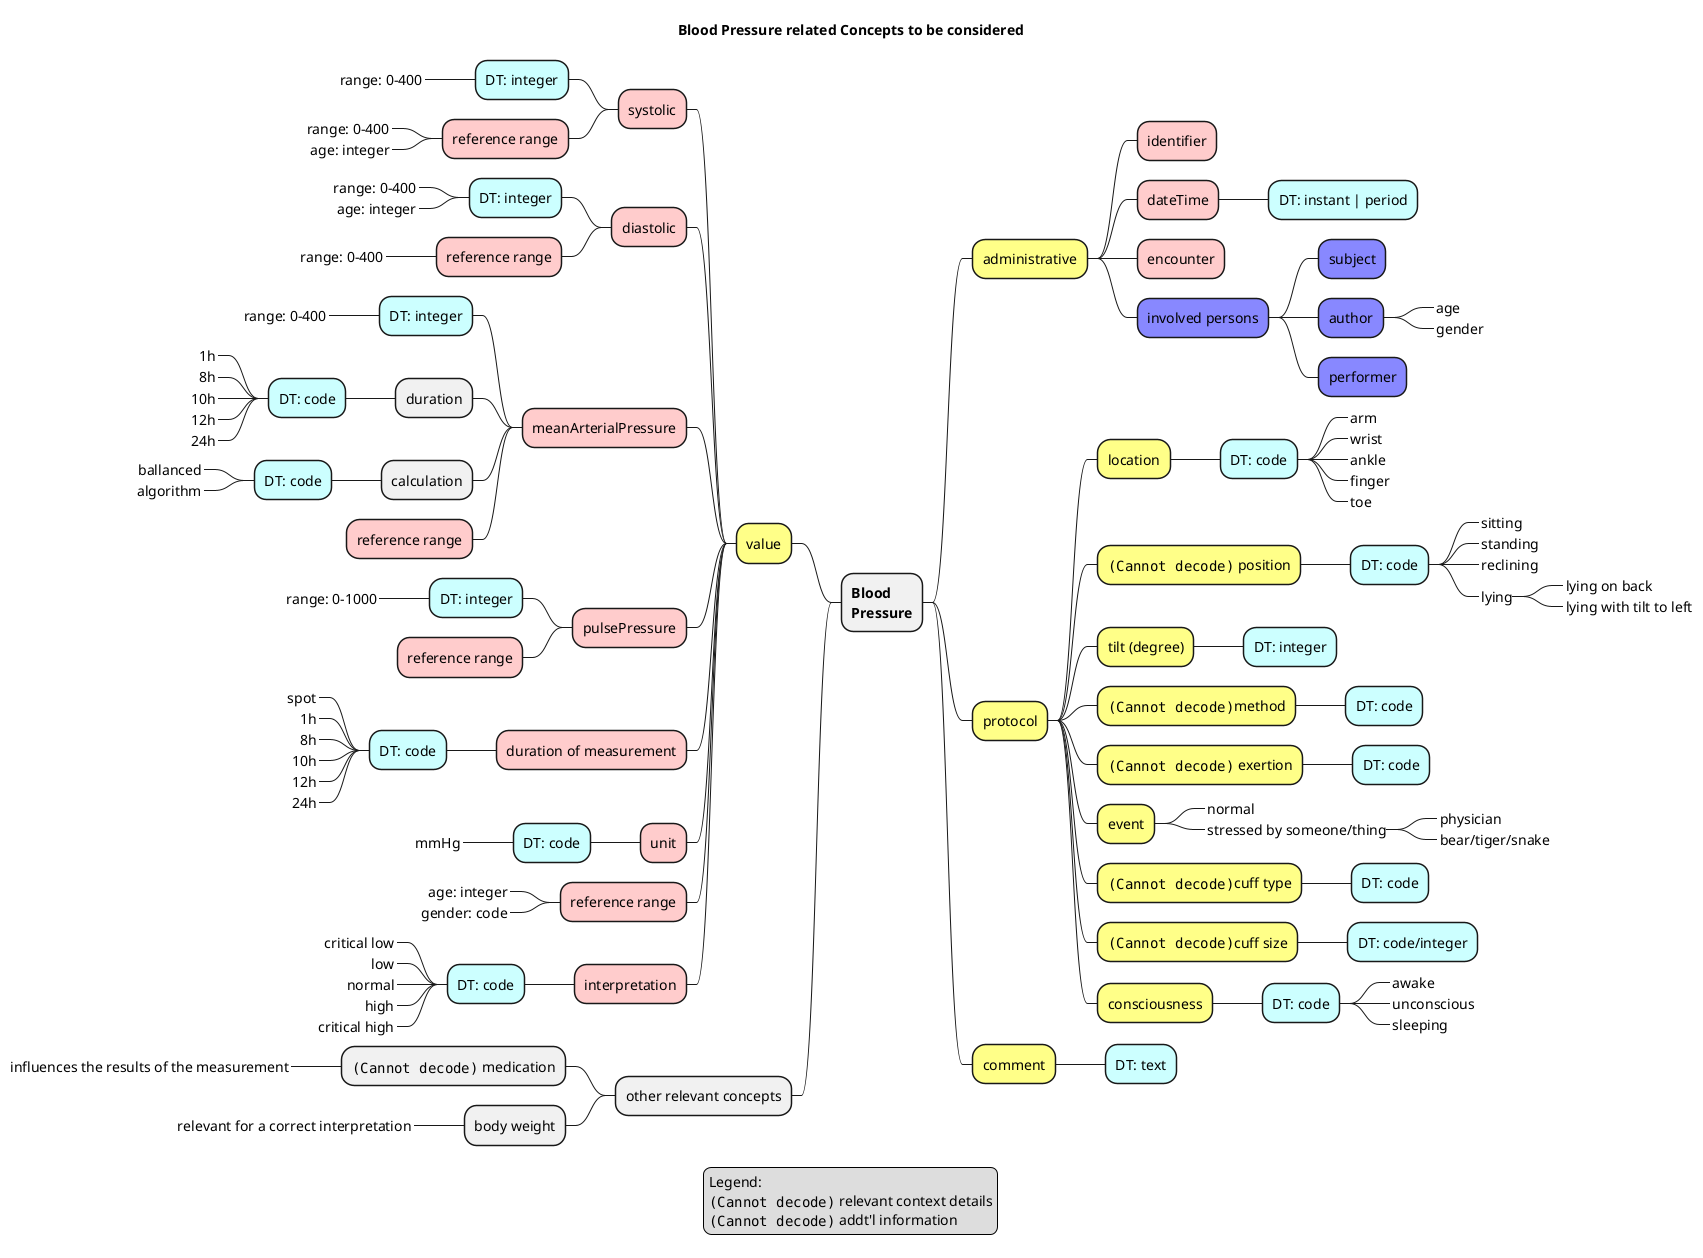 @startmindmap

skinparam svgDimensionStyle false

title Blood Pressure related Concepts to be considered

legend
Legend:
<img icon_modifier_extension_complex.png> relevant context details
<img icon_page_n_i.gif> addt'l information
end legend

+ **Blood** \n**Pressure**
--[#ff8] value
---[#fcc] systolic
----[#cff] DT: integer
-----_ range: 0-400
----[#fcc] reference range
-----_ range: 0-400
-----_ age: integer
---[#fcc] diastolic
----[#cff] DT: integer
-----_ range: 0-400
-----_ age: integer
----[#fcc] reference range
-----_ range: 0-400
---[#fcc] meanArterialPressure
----[#cff] DT: integer
-----_ range: 0-400
---- duration
-----[#cff] DT: code
------_ 1h
------_ 8h
------_ 10h
------_ 12h
------_ 24h
---- calculation
-----[#cff] DT: code
------_ ballanced
------_ algorithm
----[#fcc] reference range
---[#fcc] pulsePressure
----[#cff] DT: integer
-----_ range: 0-1000
----[#fcc] reference range
---[#fcc] duration of measurement
----[#cff] DT: code
-----_ spot
-----_ 1h
-----_ 8h
-----_ 10h
-----_ 12h
-----_ 24h
---[#fcc] unit
----[#cff] DT: code
-----_ mmHg
---[#fcc] reference range
----_ age: integer
----_ gender: code
---[#fcc] interpretation
----[#cff] DT: code
-----_ critical low
-----_ low
-----_ normal
-----_ high
-----_ critical high

-- other relevant concepts
--- <img icon_modifier_extension_complex.png> medication
----_ influences the results of the measurement
--- body weight
----_ relevant for a correct interpretation

++[#ff8] administrative
+++[#fcc] identifier
+++[#fcc] dateTime
++++[#cff] DT: instant | period
+++[#fcc] encounter

+++[#88f] involved persons
++++[#88f] subject
++++[#88f] author
+++++_ age
+++++_ gender
++++[#88f] performer

++[#ff8] protocol
+++[#ff8] location
++++[#cff] DT: code
+++++_ arm
+++++_ wrist
+++++_ ankle
+++++_ finger
+++++_ toe
+++[#ff8] <img icon_modifier_extension_complex.png> position
++++[#cff] DT: code
+++++_ sitting
+++++_ standing
+++++_ reclining
+++++_ lying
++++++_ lying on back
++++++_ lying with tilt to left
+++[#ff8] tilt (degree)
++++[#cff] DT: integer
+++[#ff8] <img icon_modifier_extension_complex.png>method
++++[#cff] DT: code
+++[#ff8] <img icon_modifier_extension_complex.png> exertion
++++[#cff] DT: code
+++[#ff8] event
++++_ normal
++++_ stressed by someone/thing
+++++_ physician
+++++_ bear/tiger/snake
+++[#ff8] <img icon_page_n_i.gif>cuff type
++++[#cff] DT: code
+++[#ff8] <img icon_page_n_i.gif>cuff size
++++[#cff] DT: code/integer
+++[#ff8] consciousness
++++[#cff] DT: code
+++++_ awake
+++++_ unconscious
+++++_ sleeping

++[#ff8] comment
+++[#cff] DT: text

@endmindmap